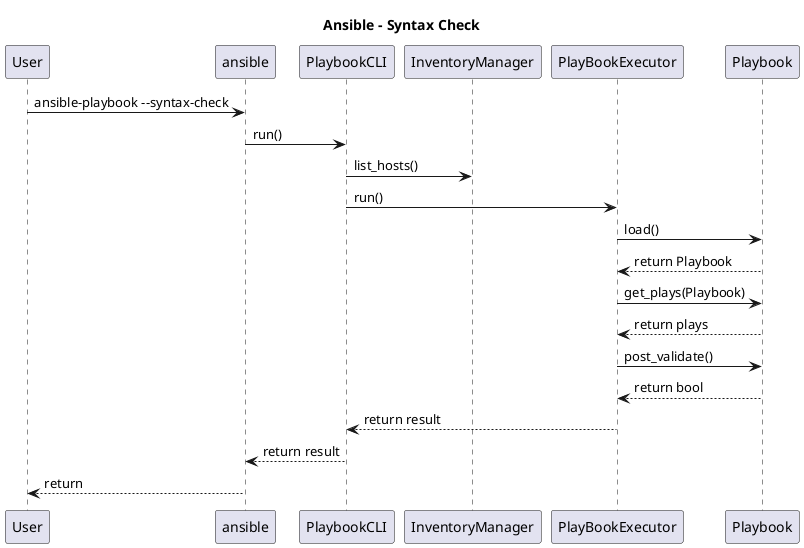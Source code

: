 @startuml
title Ansible - Syntax Check
User->ansible: ansible-playbook --syntax-check
ansible->PlaybookCLI: run()
PlaybookCLI->InventoryManager: list_hosts()
PlaybookCLI->PlayBookExecutor:run()
PlayBookExecutor->Playbook:load()
Playbook-->PlayBookExecutor: return Playbook
PlayBookExecutor->Playbook:get_plays(Playbook)
Playbook-->PlayBookExecutor: return plays
PlayBookExecutor->Playbook: post_validate()
Playbook-->PlayBookExecutor: return bool
PlayBookExecutor-->PlaybookCLI: return result
PlaybookCLI-->ansible: return result
ansible-->User: return
@enduml